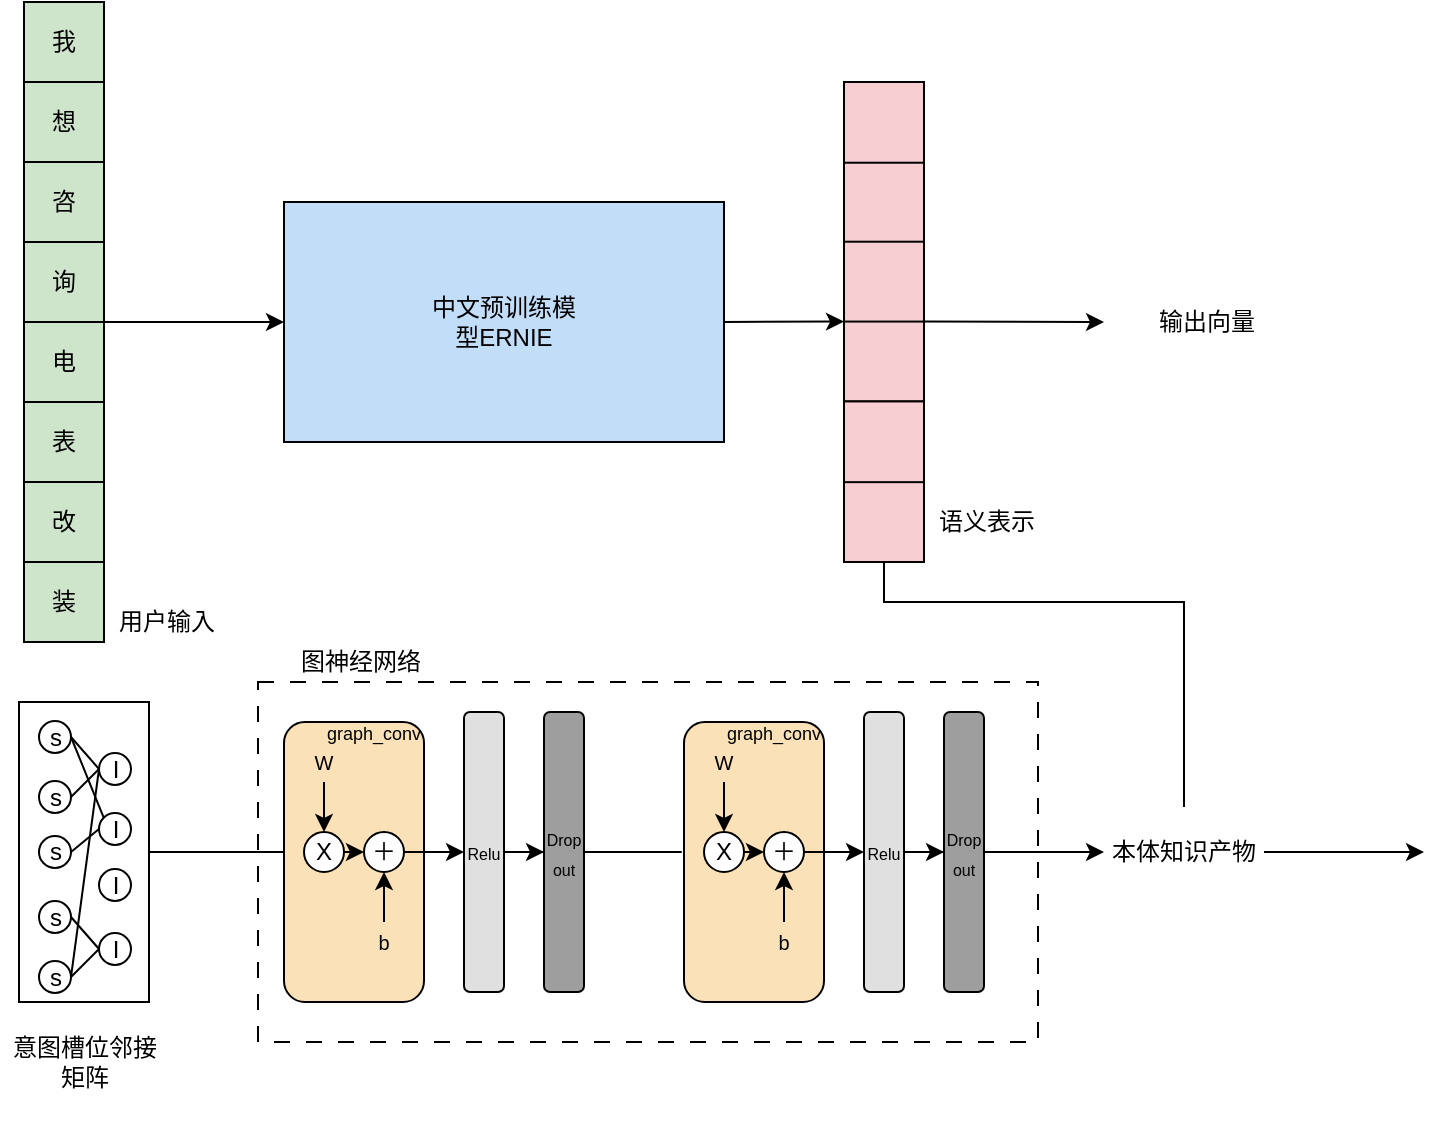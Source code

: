 <mxfile version="22.0.8" type="github">
  <diagram name="第 1 页" id="UeuGyMMsbRO4vuTa8S8b">
    <mxGraphModel dx="1024" dy="1725" grid="1" gridSize="10" guides="1" tooltips="1" connect="1" arrows="1" fold="1" page="1" pageScale="1" pageWidth="827" pageHeight="1169" math="0" shadow="0">
      <root>
        <mxCell id="0" />
        <mxCell id="1" parent="0" />
        <mxCell id="XKu2ODZ-iZN_NIDihDhz-56" value="" style="rounded=0;whiteSpace=wrap;html=1;dashed=1;fillColor=none;dashPattern=8 8;" vertex="1" parent="1">
          <mxGeometry x="217" y="-370" width="390" height="180" as="geometry" />
        </mxCell>
        <mxCell id="XKu2ODZ-iZN_NIDihDhz-1" value="" style="group;fillColor=#CEE5CB;" vertex="1" connectable="0" parent="1">
          <mxGeometry x="100" y="-710" width="40" height="320" as="geometry" />
        </mxCell>
        <mxCell id="XKu2ODZ-iZN_NIDihDhz-2" value="" style="rounded=0;whiteSpace=wrap;html=1;container=0;fillColor=#CEE5CB;" vertex="1" parent="XKu2ODZ-iZN_NIDihDhz-1">
          <mxGeometry width="40" height="40.0" as="geometry" />
        </mxCell>
        <mxCell id="XKu2ODZ-iZN_NIDihDhz-3" value="想" style="rounded=0;whiteSpace=wrap;html=1;container=0;fillColor=#CEE5CB;" vertex="1" parent="XKu2ODZ-iZN_NIDihDhz-1">
          <mxGeometry y="40.0" width="40" height="40.0" as="geometry" />
        </mxCell>
        <mxCell id="XKu2ODZ-iZN_NIDihDhz-4" value="我&lt;span style=&quot;white-space: pre;&quot;&gt;&lt;br&gt;&lt;/span&gt;" style="rounded=0;whiteSpace=wrap;html=1;container=0;fillColor=#CEE5CB;" vertex="1" parent="XKu2ODZ-iZN_NIDihDhz-1">
          <mxGeometry width="40" height="40.0" as="geometry" />
        </mxCell>
        <mxCell id="XKu2ODZ-iZN_NIDihDhz-5" value="咨" style="rounded=0;whiteSpace=wrap;html=1;container=0;fillColor=#CEE5CB;" vertex="1" parent="XKu2ODZ-iZN_NIDihDhz-1">
          <mxGeometry y="80.0" width="40" height="40.0" as="geometry" />
        </mxCell>
        <mxCell id="XKu2ODZ-iZN_NIDihDhz-6" value="询" style="rounded=0;whiteSpace=wrap;html=1;container=0;fillColor=#CEE5CB;" vertex="1" parent="XKu2ODZ-iZN_NIDihDhz-1">
          <mxGeometry y="120.0" width="40" height="40.0" as="geometry" />
        </mxCell>
        <mxCell id="XKu2ODZ-iZN_NIDihDhz-7" value="" style="rounded=0;whiteSpace=wrap;html=1;container=0;fillColor=#CEE5CB;" vertex="1" parent="XKu2ODZ-iZN_NIDihDhz-1">
          <mxGeometry y="160.001" width="40" height="40.0" as="geometry" />
        </mxCell>
        <mxCell id="XKu2ODZ-iZN_NIDihDhz-8" value="表" style="rounded=0;whiteSpace=wrap;html=1;container=0;fillColor=#CEE5CB;" vertex="1" parent="XKu2ODZ-iZN_NIDihDhz-1">
          <mxGeometry y="200.001" width="40" height="40.0" as="geometry" />
        </mxCell>
        <mxCell id="XKu2ODZ-iZN_NIDihDhz-9" value="电" style="rounded=0;whiteSpace=wrap;html=1;container=0;fillColor=#CEE5CB;" vertex="1" parent="XKu2ODZ-iZN_NIDihDhz-1">
          <mxGeometry y="160.001" width="40" height="40.0" as="geometry" />
        </mxCell>
        <mxCell id="XKu2ODZ-iZN_NIDihDhz-10" value="改" style="rounded=0;whiteSpace=wrap;html=1;container=0;fillColor=#CEE5CB;" vertex="1" parent="XKu2ODZ-iZN_NIDihDhz-1">
          <mxGeometry y="240.001" width="40" height="40.0" as="geometry" />
        </mxCell>
        <mxCell id="XKu2ODZ-iZN_NIDihDhz-11" value="装" style="rounded=0;whiteSpace=wrap;html=1;container=0;fillColor=#CEE5CB;" vertex="1" parent="XKu2ODZ-iZN_NIDihDhz-1">
          <mxGeometry y="280.0" width="40" height="40.0" as="geometry" />
        </mxCell>
        <mxCell id="XKu2ODZ-iZN_NIDihDhz-12" value="" style="group;fillColor=#F7CFD3;" vertex="1" connectable="0" parent="1">
          <mxGeometry x="510" y="-670" width="40" height="240" as="geometry" />
        </mxCell>
        <mxCell id="XKu2ODZ-iZN_NIDihDhz-13" value="" style="rounded=0;whiteSpace=wrap;html=1;container=0;fillColor=#F7CFD3;" vertex="1" parent="XKu2ODZ-iZN_NIDihDhz-12">
          <mxGeometry width="40" height="40.358" as="geometry" />
        </mxCell>
        <mxCell id="XKu2ODZ-iZN_NIDihDhz-14" value="" style="rounded=0;whiteSpace=wrap;html=1;container=0;fillColor=#F7CFD3;" vertex="1" parent="XKu2ODZ-iZN_NIDihDhz-12">
          <mxGeometry y="39.928" width="40" height="40.358" as="geometry" />
        </mxCell>
        <mxCell id="XKu2ODZ-iZN_NIDihDhz-15" value="&lt;span style=&quot;white-space: pre;&quot;&gt;&lt;br&gt;&lt;/span&gt;" style="rounded=0;whiteSpace=wrap;html=1;container=0;fillColor=#F7CFD3;" vertex="1" parent="XKu2ODZ-iZN_NIDihDhz-12">
          <mxGeometry width="40" height="40.358" as="geometry" />
        </mxCell>
        <mxCell id="XKu2ODZ-iZN_NIDihDhz-16" value="" style="rounded=0;whiteSpace=wrap;html=1;container=0;fillColor=#F7CFD3;" vertex="1" parent="XKu2ODZ-iZN_NIDihDhz-12">
          <mxGeometry y="79.857" width="40" height="40.358" as="geometry" />
        </mxCell>
        <mxCell id="XKu2ODZ-iZN_NIDihDhz-17" style="edgeStyle=none;rounded=0;orthogonalLoop=1;jettySize=auto;html=1;exitX=1;exitY=0;exitDx=0;exitDy=0;" edge="1" parent="XKu2ODZ-iZN_NIDihDhz-12" source="XKu2ODZ-iZN_NIDihDhz-18">
          <mxGeometry relative="1" as="geometry">
            <mxPoint x="130" y="120" as="targetPoint" />
          </mxGeometry>
        </mxCell>
        <mxCell id="XKu2ODZ-iZN_NIDihDhz-18" value="" style="rounded=0;whiteSpace=wrap;html=1;container=0;fillColor=#F7CFD3;" vertex="1" parent="XKu2ODZ-iZN_NIDihDhz-12">
          <mxGeometry y="119.785" width="40" height="40.358" as="geometry" />
        </mxCell>
        <mxCell id="XKu2ODZ-iZN_NIDihDhz-19" value="" style="rounded=0;whiteSpace=wrap;html=1;container=0;fillColor=#F7CFD3;" vertex="1" parent="XKu2ODZ-iZN_NIDihDhz-12">
          <mxGeometry y="159.714" width="40" height="40.358" as="geometry" />
        </mxCell>
        <mxCell id="XKu2ODZ-iZN_NIDihDhz-20" value="" style="rounded=0;whiteSpace=wrap;html=1;container=0;fillColor=#F7CFD3;" vertex="1" parent="XKu2ODZ-iZN_NIDihDhz-12">
          <mxGeometry y="199.642" width="40" height="40.358" as="geometry" />
        </mxCell>
        <mxCell id="XKu2ODZ-iZN_NIDihDhz-21" value="" style="rounded=0;whiteSpace=wrap;html=1;container=0;fillColor=#F7CFD3;" vertex="1" parent="XKu2ODZ-iZN_NIDihDhz-12">
          <mxGeometry y="159.714" width="40" height="40.358" as="geometry" />
        </mxCell>
        <mxCell id="XKu2ODZ-iZN_NIDihDhz-22" style="edgeStyle=none;rounded=0;orthogonalLoop=1;jettySize=auto;html=1;entryX=0;entryY=0.5;entryDx=0;entryDy=0;exitX=1;exitY=0.5;exitDx=0;exitDy=0;" edge="1" parent="1" source="XKu2ODZ-iZN_NIDihDhz-77" target="XKu2ODZ-iZN_NIDihDhz-29">
          <mxGeometry relative="1" as="geometry">
            <mxPoint x="650" y="-342.167" as="targetPoint" />
            <mxPoint x="500" y="-255" as="sourcePoint" />
          </mxGeometry>
        </mxCell>
        <mxCell id="XKu2ODZ-iZN_NIDihDhz-24" style="edgeStyle=none;rounded=0;orthogonalLoop=1;jettySize=auto;html=1;exitX=1;exitY=1;exitDx=0;exitDy=0;entryX=0;entryY=0.5;entryDx=0;entryDy=0;" edge="1" parent="1" source="XKu2ODZ-iZN_NIDihDhz-6" target="XKu2ODZ-iZN_NIDihDhz-53">
          <mxGeometry relative="1" as="geometry">
            <mxPoint x="220" y="-590" as="targetPoint" />
          </mxGeometry>
        </mxCell>
        <mxCell id="XKu2ODZ-iZN_NIDihDhz-25" style="edgeStyle=none;rounded=0;orthogonalLoop=1;jettySize=auto;html=1;entryX=0;entryY=0;entryDx=0;entryDy=0;exitX=1;exitY=0.5;exitDx=0;exitDy=0;" edge="1" parent="1" source="XKu2ODZ-iZN_NIDihDhz-53" target="XKu2ODZ-iZN_NIDihDhz-18">
          <mxGeometry relative="1" as="geometry">
            <mxPoint x="530" y="-590" as="sourcePoint" />
          </mxGeometry>
        </mxCell>
        <mxCell id="XKu2ODZ-iZN_NIDihDhz-26" value="输出向量" style="rounded=0;whiteSpace=wrap;html=1;strokeColor=none;fillColor=none;" vertex="1" parent="1">
          <mxGeometry x="650" y="-580" width="83" height="60" as="geometry" />
        </mxCell>
        <mxCell id="XKu2ODZ-iZN_NIDihDhz-27" value="语义表示" style="rounded=0;whiteSpace=wrap;html=1;strokeColor=none;fillColor=none;" vertex="1" parent="1">
          <mxGeometry x="540" y="-480" width="83" height="60" as="geometry" />
        </mxCell>
        <mxCell id="XKu2ODZ-iZN_NIDihDhz-28" style="edgeStyle=none;rounded=0;orthogonalLoop=1;jettySize=auto;html=1;exitX=1;exitY=0.5;exitDx=0;exitDy=0;" edge="1" parent="1" source="XKu2ODZ-iZN_NIDihDhz-29">
          <mxGeometry relative="1" as="geometry">
            <mxPoint x="800" y="-285" as="targetPoint" />
          </mxGeometry>
        </mxCell>
        <mxCell id="XKu2ODZ-iZN_NIDihDhz-29" value="本体知识产物" style="rounded=0;whiteSpace=wrap;html=1;strokeColor=none;fillColor=none;" vertex="1" parent="1">
          <mxGeometry x="640" y="-307.5" width="80" height="45" as="geometry" />
        </mxCell>
        <mxCell id="XKu2ODZ-iZN_NIDihDhz-30" value="意图槽位邻接矩阵" style="rounded=0;whiteSpace=wrap;html=1;strokeColor=none;fillColor=none;" vertex="1" parent="1">
          <mxGeometry x="88.5" y="-210" width="83" height="60" as="geometry" />
        </mxCell>
        <mxCell id="XKu2ODZ-iZN_NIDihDhz-31" style="edgeStyle=orthogonalEdgeStyle;rounded=0;orthogonalLoop=1;jettySize=auto;html=1;exitX=0.5;exitY=1;exitDx=0;exitDy=0;entryX=0.5;entryY=0;entryDx=0;entryDy=0;endArrow=none;endFill=0;" edge="1" parent="1" source="XKu2ODZ-iZN_NIDihDhz-20" target="XKu2ODZ-iZN_NIDihDhz-29">
          <mxGeometry relative="1" as="geometry">
            <Array as="points">
              <mxPoint x="600" y="-410" />
              <mxPoint x="682" y="-410" />
            </Array>
          </mxGeometry>
        </mxCell>
        <mxCell id="XKu2ODZ-iZN_NIDihDhz-32" value="" style="group" vertex="1" connectable="0" parent="1">
          <mxGeometry x="97.5" y="-360" width="65" height="150" as="geometry" />
        </mxCell>
        <mxCell id="XKu2ODZ-iZN_NIDihDhz-33" value="" style="rounded=0;whiteSpace=wrap;html=1;fillColor=none;" vertex="1" parent="XKu2ODZ-iZN_NIDihDhz-32">
          <mxGeometry width="65" height="150" as="geometry" />
        </mxCell>
        <mxCell id="XKu2ODZ-iZN_NIDihDhz-34" value="s" style="ellipse;whiteSpace=wrap;html=1;aspect=fixed;" vertex="1" parent="XKu2ODZ-iZN_NIDihDhz-32">
          <mxGeometry x="10" y="9.5" width="16" height="16" as="geometry" />
        </mxCell>
        <mxCell id="XKu2ODZ-iZN_NIDihDhz-35" value="s" style="ellipse;whiteSpace=wrap;html=1;aspect=fixed;" vertex="1" parent="XKu2ODZ-iZN_NIDihDhz-32">
          <mxGeometry x="10" y="67" width="16" height="16" as="geometry" />
        </mxCell>
        <mxCell id="XKu2ODZ-iZN_NIDihDhz-36" value="s" style="ellipse;whiteSpace=wrap;html=1;aspect=fixed;" vertex="1" parent="XKu2ODZ-iZN_NIDihDhz-32">
          <mxGeometry x="10" y="129.5" width="16" height="16" as="geometry" />
        </mxCell>
        <mxCell id="XKu2ODZ-iZN_NIDihDhz-37" value="s" style="ellipse;whiteSpace=wrap;html=1;aspect=fixed;" vertex="1" parent="XKu2ODZ-iZN_NIDihDhz-32">
          <mxGeometry x="10" y="99.5" width="16" height="16" as="geometry" />
        </mxCell>
        <mxCell id="XKu2ODZ-iZN_NIDihDhz-38" value="s" style="ellipse;whiteSpace=wrap;html=1;aspect=fixed;" vertex="1" parent="XKu2ODZ-iZN_NIDihDhz-32">
          <mxGeometry x="10" y="39.5" width="16" height="16" as="geometry" />
        </mxCell>
        <object label="I" id="XKu2ODZ-iZN_NIDihDhz-39">
          <mxCell style="ellipse;whiteSpace=wrap;html=1;aspect=fixed;" vertex="1" parent="XKu2ODZ-iZN_NIDihDhz-32">
            <mxGeometry x="40" y="25.5" width="16" height="16" as="geometry" />
          </mxCell>
        </object>
        <mxCell id="XKu2ODZ-iZN_NIDihDhz-40" style="edgeStyle=none;rounded=0;orthogonalLoop=1;jettySize=auto;html=1;exitX=1;exitY=0.5;exitDx=0;exitDy=0;entryX=0;entryY=0.5;entryDx=0;entryDy=0;endArrow=none;endFill=0;" edge="1" parent="XKu2ODZ-iZN_NIDihDhz-32" source="XKu2ODZ-iZN_NIDihDhz-34" target="XKu2ODZ-iZN_NIDihDhz-39">
          <mxGeometry relative="1" as="geometry" />
        </mxCell>
        <mxCell id="XKu2ODZ-iZN_NIDihDhz-41" style="edgeStyle=none;rounded=0;orthogonalLoop=1;jettySize=auto;html=1;exitX=1;exitY=0.5;exitDx=0;exitDy=0;entryX=0;entryY=0.5;entryDx=0;entryDy=0;endArrow=none;endFill=0;" edge="1" parent="XKu2ODZ-iZN_NIDihDhz-32" source="XKu2ODZ-iZN_NIDihDhz-36" target="XKu2ODZ-iZN_NIDihDhz-39">
          <mxGeometry relative="1" as="geometry" />
        </mxCell>
        <mxCell id="XKu2ODZ-iZN_NIDihDhz-42" style="edgeStyle=none;rounded=0;orthogonalLoop=1;jettySize=auto;html=1;exitX=1;exitY=0.5;exitDx=0;exitDy=0;entryX=0;entryY=0.5;entryDx=0;entryDy=0;endArrow=none;endFill=0;" edge="1" parent="XKu2ODZ-iZN_NIDihDhz-32" source="XKu2ODZ-iZN_NIDihDhz-38" target="XKu2ODZ-iZN_NIDihDhz-39">
          <mxGeometry relative="1" as="geometry" />
        </mxCell>
        <mxCell id="XKu2ODZ-iZN_NIDihDhz-43" value="I" style="ellipse;whiteSpace=wrap;html=1;aspect=fixed;" vertex="1" parent="XKu2ODZ-iZN_NIDihDhz-32">
          <mxGeometry x="40" y="55.5" width="16" height="16" as="geometry" />
        </mxCell>
        <mxCell id="XKu2ODZ-iZN_NIDihDhz-44" style="edgeStyle=none;rounded=0;orthogonalLoop=1;jettySize=auto;html=1;exitX=1;exitY=0.5;exitDx=0;exitDy=0;entryX=0;entryY=0;entryDx=0;entryDy=0;endArrow=none;endFill=0;" edge="1" parent="XKu2ODZ-iZN_NIDihDhz-32" source="XKu2ODZ-iZN_NIDihDhz-34" target="XKu2ODZ-iZN_NIDihDhz-43">
          <mxGeometry relative="1" as="geometry" />
        </mxCell>
        <mxCell id="XKu2ODZ-iZN_NIDihDhz-45" style="edgeStyle=none;rounded=0;orthogonalLoop=1;jettySize=auto;html=1;exitX=1;exitY=0.5;exitDx=0;exitDy=0;entryX=0;entryY=0.5;entryDx=0;entryDy=0;endArrow=none;endFill=0;" edge="1" parent="XKu2ODZ-iZN_NIDihDhz-32" source="XKu2ODZ-iZN_NIDihDhz-35" target="XKu2ODZ-iZN_NIDihDhz-43">
          <mxGeometry relative="1" as="geometry" />
        </mxCell>
        <mxCell id="XKu2ODZ-iZN_NIDihDhz-46" value="I" style="ellipse;whiteSpace=wrap;html=1;aspect=fixed;" vertex="1" parent="XKu2ODZ-iZN_NIDihDhz-32">
          <mxGeometry x="40" y="83.5" width="16" height="16" as="geometry" />
        </mxCell>
        <mxCell id="XKu2ODZ-iZN_NIDihDhz-47" value="I" style="ellipse;whiteSpace=wrap;html=1;aspect=fixed;" vertex="1" parent="XKu2ODZ-iZN_NIDihDhz-32">
          <mxGeometry x="40" y="115.5" width="16" height="16" as="geometry" />
        </mxCell>
        <mxCell id="XKu2ODZ-iZN_NIDihDhz-48" style="edgeStyle=none;rounded=0;orthogonalLoop=1;jettySize=auto;html=1;exitX=1;exitY=0.5;exitDx=0;exitDy=0;entryX=0;entryY=0.5;entryDx=0;entryDy=0;endArrow=none;endFill=0;" edge="1" parent="XKu2ODZ-iZN_NIDihDhz-32" source="XKu2ODZ-iZN_NIDihDhz-36" target="XKu2ODZ-iZN_NIDihDhz-47">
          <mxGeometry relative="1" as="geometry" />
        </mxCell>
        <mxCell id="XKu2ODZ-iZN_NIDihDhz-49" style="edgeStyle=none;rounded=0;orthogonalLoop=1;jettySize=auto;html=1;exitX=1;exitY=0.5;exitDx=0;exitDy=0;entryX=0;entryY=0.5;entryDx=0;entryDy=0;endArrow=none;endFill=0;" edge="1" parent="XKu2ODZ-iZN_NIDihDhz-32" source="XKu2ODZ-iZN_NIDihDhz-37" target="XKu2ODZ-iZN_NIDihDhz-47">
          <mxGeometry relative="1" as="geometry" />
        </mxCell>
        <mxCell id="XKu2ODZ-iZN_NIDihDhz-53" value="中文预训练模&lt;br&gt;型ERNIE" style="rounded=0;whiteSpace=wrap;html=1;fillColor=#C2DDF8;" vertex="1" parent="1">
          <mxGeometry x="230" y="-610" width="220" height="120" as="geometry" />
        </mxCell>
        <mxCell id="XKu2ODZ-iZN_NIDihDhz-54" value="用户输入" style="rounded=0;whiteSpace=wrap;html=1;strokeColor=none;fillColor=none;" vertex="1" parent="1">
          <mxGeometry x="130" y="-430" width="83" height="60" as="geometry" />
        </mxCell>
        <mxCell id="XKu2ODZ-iZN_NIDihDhz-55" value="图神经网络" style="rounded=0;whiteSpace=wrap;html=1;strokeColor=none;fillColor=none;" vertex="1" parent="1">
          <mxGeometry x="227" y="-410" width="83" height="60" as="geometry" />
        </mxCell>
        <mxCell id="XKu2ODZ-iZN_NIDihDhz-50" style="edgeStyle=none;rounded=0;orthogonalLoop=1;jettySize=auto;html=1;exitX=1;exitY=0.5;exitDx=0;exitDy=0;entryX=0;entryY=0.5;entryDx=0;entryDy=0;" edge="1" parent="1" source="XKu2ODZ-iZN_NIDihDhz-33" target="XKu2ODZ-iZN_NIDihDhz-63">
          <mxGeometry relative="1" as="geometry">
            <mxPoint x="220" y="-295" as="targetPoint" />
          </mxGeometry>
        </mxCell>
        <mxCell id="XKu2ODZ-iZN_NIDihDhz-88" value="" style="group" vertex="1" connectable="0" parent="1">
          <mxGeometry x="230" y="-360" width="150" height="150" as="geometry" />
        </mxCell>
        <mxCell id="XKu2ODZ-iZN_NIDihDhz-60" value="" style="rounded=1;whiteSpace=wrap;html=1;fillColor=#FAE1B8;" vertex="1" parent="XKu2ODZ-iZN_NIDihDhz-88">
          <mxGeometry y="10" width="70" height="140" as="geometry" />
        </mxCell>
        <mxCell id="XKu2ODZ-iZN_NIDihDhz-61" value="&lt;font style=&quot;font-size: 8px;&quot;&gt;Relu&lt;/font&gt;" style="rounded=1;whiteSpace=wrap;html=1;fillColor=#E0E0E0;" vertex="1" parent="XKu2ODZ-iZN_NIDihDhz-88">
          <mxGeometry x="90" y="5" width="20" height="140" as="geometry" />
        </mxCell>
        <mxCell id="XKu2ODZ-iZN_NIDihDhz-62" value="&lt;font style=&quot;font-size: 8px;&quot;&gt;Drop&lt;br&gt;out&lt;/font&gt;" style="rounded=1;whiteSpace=wrap;html=1;fillColor=#9E9E9E;" vertex="1" parent="XKu2ODZ-iZN_NIDihDhz-88">
          <mxGeometry x="130" y="5" width="20" height="140" as="geometry" />
        </mxCell>
        <mxCell id="XKu2ODZ-iZN_NIDihDhz-73" style="edgeStyle=orthogonalEdgeStyle;rounded=0;orthogonalLoop=1;jettySize=auto;html=1;exitX=1;exitY=0.5;exitDx=0;exitDy=0;" edge="1" parent="XKu2ODZ-iZN_NIDihDhz-88" source="XKu2ODZ-iZN_NIDihDhz-61" target="XKu2ODZ-iZN_NIDihDhz-62">
          <mxGeometry relative="1" as="geometry" />
        </mxCell>
        <mxCell id="XKu2ODZ-iZN_NIDihDhz-63" value="X" style="ellipse;whiteSpace=wrap;html=1;aspect=fixed;" vertex="1" parent="XKu2ODZ-iZN_NIDihDhz-88">
          <mxGeometry x="10" y="65" width="20" height="20" as="geometry" />
        </mxCell>
        <mxCell id="XKu2ODZ-iZN_NIDihDhz-72" style="edgeStyle=orthogonalEdgeStyle;rounded=0;orthogonalLoop=1;jettySize=auto;html=1;exitX=1;exitY=0.5;exitDx=0;exitDy=0;entryX=0;entryY=0.5;entryDx=0;entryDy=0;" edge="1" parent="XKu2ODZ-iZN_NIDihDhz-88" source="XKu2ODZ-iZN_NIDihDhz-64" target="XKu2ODZ-iZN_NIDihDhz-61">
          <mxGeometry relative="1" as="geometry" />
        </mxCell>
        <mxCell id="XKu2ODZ-iZN_NIDihDhz-64" value="＋" style="ellipse;whiteSpace=wrap;html=1;aspect=fixed;" vertex="1" parent="XKu2ODZ-iZN_NIDihDhz-88">
          <mxGeometry x="40" y="65" width="20" height="20" as="geometry" />
        </mxCell>
        <mxCell id="XKu2ODZ-iZN_NIDihDhz-71" style="edgeStyle=orthogonalEdgeStyle;rounded=0;orthogonalLoop=1;jettySize=auto;html=1;exitX=1;exitY=0.5;exitDx=0;exitDy=0;entryX=0;entryY=0.5;entryDx=0;entryDy=0;" edge="1" parent="XKu2ODZ-iZN_NIDihDhz-88" source="XKu2ODZ-iZN_NIDihDhz-63" target="XKu2ODZ-iZN_NIDihDhz-64">
          <mxGeometry relative="1" as="geometry" />
        </mxCell>
        <mxCell id="XKu2ODZ-iZN_NIDihDhz-66" value="&lt;font style=&quot;font-size: 9px;&quot;&gt;graph_conv&lt;/font&gt;" style="rounded=0;whiteSpace=wrap;html=1;strokeColor=none;fillColor=none;" vertex="1" parent="XKu2ODZ-iZN_NIDihDhz-88">
          <mxGeometry x="10" width="70" height="30" as="geometry" />
        </mxCell>
        <mxCell id="XKu2ODZ-iZN_NIDihDhz-69" style="edgeStyle=orthogonalEdgeStyle;rounded=0;orthogonalLoop=1;jettySize=auto;html=1;exitX=0.5;exitY=1;exitDx=0;exitDy=0;entryX=0.5;entryY=0;entryDx=0;entryDy=0;" edge="1" parent="XKu2ODZ-iZN_NIDihDhz-88" source="XKu2ODZ-iZN_NIDihDhz-67" target="XKu2ODZ-iZN_NIDihDhz-63">
          <mxGeometry relative="1" as="geometry" />
        </mxCell>
        <mxCell id="XKu2ODZ-iZN_NIDihDhz-67" value="&lt;font style=&quot;font-size: 10px;&quot;&gt;W&lt;/font&gt;" style="rounded=0;whiteSpace=wrap;html=1;strokeColor=none;fillColor=none;" vertex="1" parent="XKu2ODZ-iZN_NIDihDhz-88">
          <mxGeometry x="10" y="20" width="20" height="20" as="geometry" />
        </mxCell>
        <mxCell id="XKu2ODZ-iZN_NIDihDhz-70" style="edgeStyle=orthogonalEdgeStyle;rounded=0;orthogonalLoop=1;jettySize=auto;html=1;exitX=0.5;exitY=0;exitDx=0;exitDy=0;entryX=0.5;entryY=1;entryDx=0;entryDy=0;" edge="1" parent="XKu2ODZ-iZN_NIDihDhz-88" source="XKu2ODZ-iZN_NIDihDhz-68" target="XKu2ODZ-iZN_NIDihDhz-64">
          <mxGeometry relative="1" as="geometry" />
        </mxCell>
        <mxCell id="XKu2ODZ-iZN_NIDihDhz-68" value="&lt;font style=&quot;font-size: 10px;&quot;&gt;b&lt;br&gt;&lt;/font&gt;" style="rounded=0;whiteSpace=wrap;html=1;strokeColor=none;fillColor=none;" vertex="1" parent="XKu2ODZ-iZN_NIDihDhz-88">
          <mxGeometry x="40" y="110" width="20" height="20" as="geometry" />
        </mxCell>
        <mxCell id="XKu2ODZ-iZN_NIDihDhz-89" value="" style="group" vertex="1" connectable="0" parent="1">
          <mxGeometry x="430" y="-360" width="150" height="150" as="geometry" />
        </mxCell>
        <mxCell id="XKu2ODZ-iZN_NIDihDhz-74" value="" style="rounded=1;whiteSpace=wrap;html=1;fillColor=#FAE1B8;container=0;" vertex="1" parent="XKu2ODZ-iZN_NIDihDhz-89">
          <mxGeometry y="10" width="70" height="140" as="geometry" />
        </mxCell>
        <mxCell id="XKu2ODZ-iZN_NIDihDhz-76" value="&lt;font style=&quot;font-size: 8px;&quot;&gt;Relu&lt;/font&gt;" style="rounded=1;whiteSpace=wrap;html=1;fillColor=#E0E0E0;container=0;" vertex="1" parent="XKu2ODZ-iZN_NIDihDhz-89">
          <mxGeometry x="90" y="5" width="20" height="140" as="geometry" />
        </mxCell>
        <mxCell id="XKu2ODZ-iZN_NIDihDhz-77" value="&lt;font style=&quot;font-size: 8px;&quot;&gt;Drop&lt;br&gt;out&lt;/font&gt;" style="rounded=1;whiteSpace=wrap;html=1;fillColor=#9E9E9E;container=0;" vertex="1" parent="XKu2ODZ-iZN_NIDihDhz-89">
          <mxGeometry x="130" y="5" width="20" height="140" as="geometry" />
        </mxCell>
        <mxCell id="XKu2ODZ-iZN_NIDihDhz-75" style="edgeStyle=orthogonalEdgeStyle;rounded=0;orthogonalLoop=1;jettySize=auto;html=1;exitX=1;exitY=0.5;exitDx=0;exitDy=0;" edge="1" parent="XKu2ODZ-iZN_NIDihDhz-89" source="XKu2ODZ-iZN_NIDihDhz-76" target="XKu2ODZ-iZN_NIDihDhz-77">
          <mxGeometry relative="1" as="geometry" />
        </mxCell>
        <mxCell id="XKu2ODZ-iZN_NIDihDhz-79" value="X" style="ellipse;whiteSpace=wrap;html=1;aspect=fixed;container=0;" vertex="1" parent="XKu2ODZ-iZN_NIDihDhz-89">
          <mxGeometry x="10" y="65" width="20" height="20" as="geometry" />
        </mxCell>
        <mxCell id="XKu2ODZ-iZN_NIDihDhz-80" style="edgeStyle=orthogonalEdgeStyle;rounded=0;orthogonalLoop=1;jettySize=auto;html=1;exitX=1;exitY=0.5;exitDx=0;exitDy=0;entryX=0;entryY=0.5;entryDx=0;entryDy=0;" edge="1" parent="XKu2ODZ-iZN_NIDihDhz-89" source="XKu2ODZ-iZN_NIDihDhz-81" target="XKu2ODZ-iZN_NIDihDhz-76">
          <mxGeometry relative="1" as="geometry" />
        </mxCell>
        <mxCell id="XKu2ODZ-iZN_NIDihDhz-81" value="＋" style="ellipse;whiteSpace=wrap;html=1;aspect=fixed;container=0;" vertex="1" parent="XKu2ODZ-iZN_NIDihDhz-89">
          <mxGeometry x="40" y="65" width="20" height="20" as="geometry" />
        </mxCell>
        <mxCell id="XKu2ODZ-iZN_NIDihDhz-78" style="edgeStyle=orthogonalEdgeStyle;rounded=0;orthogonalLoop=1;jettySize=auto;html=1;exitX=1;exitY=0.5;exitDx=0;exitDy=0;entryX=0;entryY=0.5;entryDx=0;entryDy=0;" edge="1" parent="XKu2ODZ-iZN_NIDihDhz-89" source="XKu2ODZ-iZN_NIDihDhz-79" target="XKu2ODZ-iZN_NIDihDhz-81">
          <mxGeometry relative="1" as="geometry" />
        </mxCell>
        <mxCell id="XKu2ODZ-iZN_NIDihDhz-82" value="&lt;font style=&quot;font-size: 9px;&quot;&gt;graph_conv&lt;/font&gt;" style="rounded=0;whiteSpace=wrap;html=1;strokeColor=none;fillColor=none;container=0;" vertex="1" parent="XKu2ODZ-iZN_NIDihDhz-89">
          <mxGeometry x="10" width="70" height="30" as="geometry" />
        </mxCell>
        <mxCell id="XKu2ODZ-iZN_NIDihDhz-83" style="edgeStyle=orthogonalEdgeStyle;rounded=0;orthogonalLoop=1;jettySize=auto;html=1;exitX=0.5;exitY=1;exitDx=0;exitDy=0;entryX=0.5;entryY=0;entryDx=0;entryDy=0;" edge="1" parent="XKu2ODZ-iZN_NIDihDhz-89" source="XKu2ODZ-iZN_NIDihDhz-84" target="XKu2ODZ-iZN_NIDihDhz-79">
          <mxGeometry relative="1" as="geometry" />
        </mxCell>
        <mxCell id="XKu2ODZ-iZN_NIDihDhz-84" value="&lt;font style=&quot;font-size: 10px;&quot;&gt;W&lt;/font&gt;" style="rounded=0;whiteSpace=wrap;html=1;strokeColor=none;fillColor=none;container=0;" vertex="1" parent="XKu2ODZ-iZN_NIDihDhz-89">
          <mxGeometry x="10" y="20" width="20" height="20" as="geometry" />
        </mxCell>
        <mxCell id="XKu2ODZ-iZN_NIDihDhz-85" style="edgeStyle=orthogonalEdgeStyle;rounded=0;orthogonalLoop=1;jettySize=auto;html=1;exitX=0.5;exitY=0;exitDx=0;exitDy=0;entryX=0.5;entryY=1;entryDx=0;entryDy=0;" edge="1" parent="XKu2ODZ-iZN_NIDihDhz-89" source="XKu2ODZ-iZN_NIDihDhz-86" target="XKu2ODZ-iZN_NIDihDhz-81">
          <mxGeometry relative="1" as="geometry" />
        </mxCell>
        <mxCell id="XKu2ODZ-iZN_NIDihDhz-86" value="&lt;font style=&quot;font-size: 10px;&quot;&gt;b&lt;br&gt;&lt;/font&gt;" style="rounded=0;whiteSpace=wrap;html=1;strokeColor=none;fillColor=none;container=0;" vertex="1" parent="XKu2ODZ-iZN_NIDihDhz-89">
          <mxGeometry x="40" y="110" width="20" height="20" as="geometry" />
        </mxCell>
        <mxCell id="XKu2ODZ-iZN_NIDihDhz-91" style="edgeStyle=orthogonalEdgeStyle;rounded=0;orthogonalLoop=1;jettySize=auto;html=1;exitX=1;exitY=0.5;exitDx=0;exitDy=0;entryX=-0.016;entryY=0.464;entryDx=0;entryDy=0;entryPerimeter=0;endArrow=none;endFill=0;" edge="1" parent="1" source="XKu2ODZ-iZN_NIDihDhz-62" target="XKu2ODZ-iZN_NIDihDhz-74">
          <mxGeometry relative="1" as="geometry" />
        </mxCell>
      </root>
    </mxGraphModel>
  </diagram>
</mxfile>

